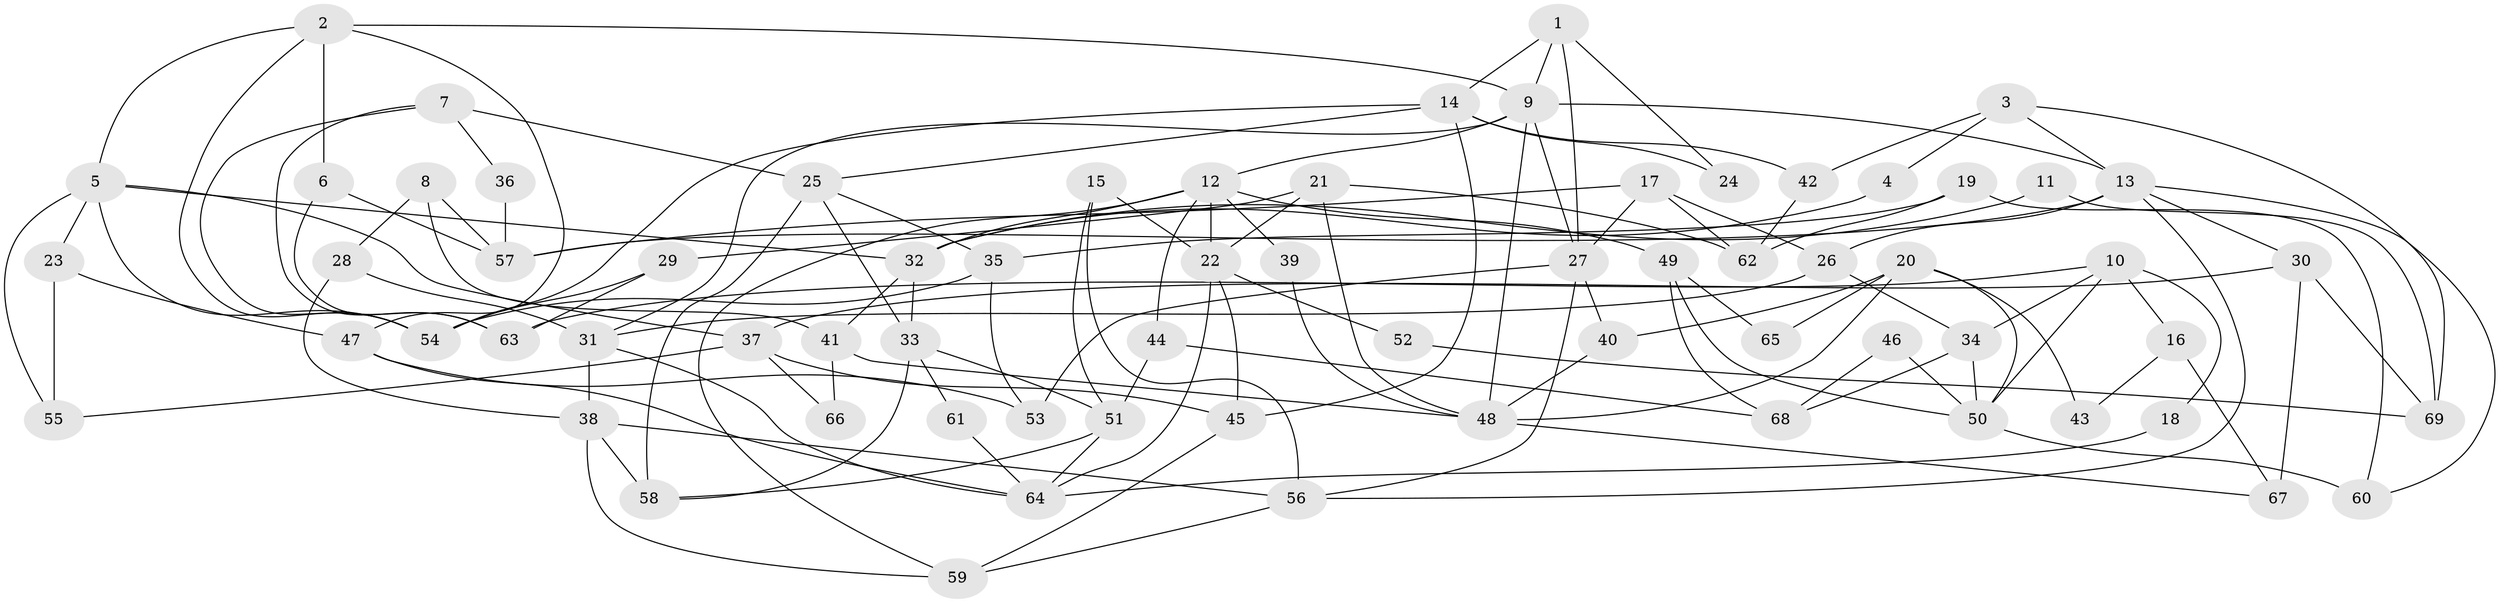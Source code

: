 // coarse degree distribution, {7: 0.13953488372093023, 2: 0.16279069767441862, 5: 0.11627906976744186, 3: 0.18604651162790697, 4: 0.18604651162790697, 6: 0.11627906976744186, 9: 0.046511627906976744, 8: 0.023255813953488372, 1: 0.023255813953488372}
// Generated by graph-tools (version 1.1) at 2025/51/03/04/25 22:51:06]
// undirected, 69 vertices, 138 edges
graph export_dot {
  node [color=gray90,style=filled];
  1;
  2;
  3;
  4;
  5;
  6;
  7;
  8;
  9;
  10;
  11;
  12;
  13;
  14;
  15;
  16;
  17;
  18;
  19;
  20;
  21;
  22;
  23;
  24;
  25;
  26;
  27;
  28;
  29;
  30;
  31;
  32;
  33;
  34;
  35;
  36;
  37;
  38;
  39;
  40;
  41;
  42;
  43;
  44;
  45;
  46;
  47;
  48;
  49;
  50;
  51;
  52;
  53;
  54;
  55;
  56;
  57;
  58;
  59;
  60;
  61;
  62;
  63;
  64;
  65;
  66;
  67;
  68;
  69;
  1 -- 9;
  1 -- 14;
  1 -- 24;
  1 -- 27;
  2 -- 9;
  2 -- 5;
  2 -- 6;
  2 -- 47;
  2 -- 54;
  3 -- 13;
  3 -- 42;
  3 -- 4;
  3 -- 69;
  4 -- 32;
  5 -- 54;
  5 -- 23;
  5 -- 32;
  5 -- 37;
  5 -- 55;
  6 -- 57;
  6 -- 63;
  7 -- 25;
  7 -- 63;
  7 -- 36;
  7 -- 54;
  8 -- 57;
  8 -- 28;
  8 -- 41;
  9 -- 12;
  9 -- 48;
  9 -- 13;
  9 -- 27;
  9 -- 31;
  10 -- 34;
  10 -- 63;
  10 -- 16;
  10 -- 18;
  10 -- 50;
  11 -- 32;
  11 -- 69;
  12 -- 44;
  12 -- 59;
  12 -- 22;
  12 -- 32;
  12 -- 39;
  12 -- 49;
  13 -- 56;
  13 -- 26;
  13 -- 30;
  13 -- 57;
  13 -- 60;
  14 -- 54;
  14 -- 25;
  14 -- 24;
  14 -- 42;
  14 -- 45;
  15 -- 22;
  15 -- 51;
  15 -- 56;
  16 -- 67;
  16 -- 43;
  17 -- 27;
  17 -- 26;
  17 -- 57;
  17 -- 62;
  18 -- 64;
  19 -- 35;
  19 -- 62;
  19 -- 60;
  20 -- 50;
  20 -- 48;
  20 -- 40;
  20 -- 43;
  20 -- 65;
  21 -- 22;
  21 -- 48;
  21 -- 29;
  21 -- 62;
  22 -- 64;
  22 -- 45;
  22 -- 52;
  23 -- 55;
  23 -- 47;
  25 -- 33;
  25 -- 58;
  25 -- 35;
  26 -- 31;
  26 -- 34;
  27 -- 40;
  27 -- 53;
  27 -- 56;
  28 -- 38;
  28 -- 31;
  29 -- 54;
  29 -- 63;
  30 -- 37;
  30 -- 67;
  30 -- 69;
  31 -- 38;
  31 -- 64;
  32 -- 33;
  32 -- 41;
  33 -- 58;
  33 -- 51;
  33 -- 61;
  34 -- 50;
  34 -- 68;
  35 -- 54;
  35 -- 53;
  36 -- 57;
  37 -- 45;
  37 -- 55;
  37 -- 66;
  38 -- 56;
  38 -- 59;
  38 -- 58;
  39 -- 48;
  40 -- 48;
  41 -- 48;
  41 -- 66;
  42 -- 62;
  44 -- 68;
  44 -- 51;
  45 -- 59;
  46 -- 68;
  46 -- 50;
  47 -- 53;
  47 -- 64;
  48 -- 67;
  49 -- 50;
  49 -- 65;
  49 -- 68;
  50 -- 60;
  51 -- 64;
  51 -- 58;
  52 -- 69;
  56 -- 59;
  61 -- 64;
}
